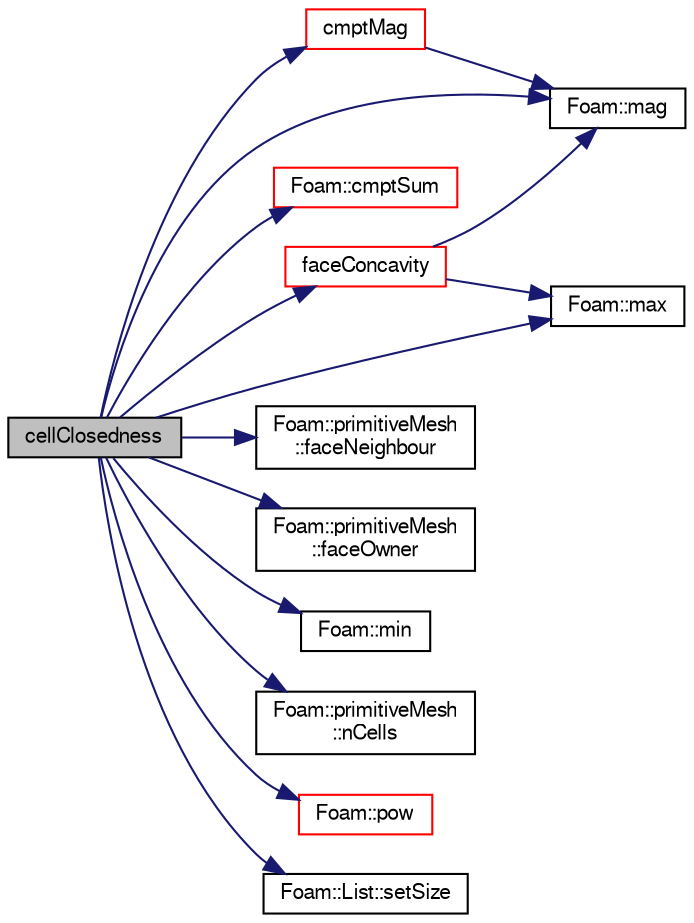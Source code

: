 digraph "cellClosedness"
{
  bgcolor="transparent";
  edge [fontname="FreeSans",fontsize="10",labelfontname="FreeSans",labelfontsize="10"];
  node [fontname="FreeSans",fontsize="10",shape=record];
  rankdir="LR";
  Node311 [label="cellClosedness",height=0.2,width=0.4,color="black", fillcolor="grey75", style="filled", fontcolor="black"];
  Node311 -> Node312 [color="midnightblue",fontsize="10",style="solid",fontname="FreeSans"];
  Node312 [label="cmptMag",height=0.2,width=0.4,color="red",URL="$a12539.html#a9180528922650a6b9a3b302e27e621b9"];
  Node312 -> Node335 [color="midnightblue",fontsize="10",style="solid",fontname="FreeSans"];
  Node335 [label="Foam::mag",height=0.2,width=0.4,color="black",URL="$a21124.html#a929da2a3fdcf3dacbbe0487d3a330dae"];
  Node311 -> Node352 [color="midnightblue",fontsize="10",style="solid",fontname="FreeSans"];
  Node352 [label="Foam::cmptSum",height=0.2,width=0.4,color="red",URL="$a21124.html#a856e2ab6c2bb530a1e314c9d4188f8f0"];
  Node311 -> Node356 [color="midnightblue",fontsize="10",style="solid",fontname="FreeSans"];
  Node356 [label="faceConcavity",height=0.2,width=0.4,color="red",URL="$a27534.html#a10cc791bf86b406e9f23f80b34b8bf8d",tooltip="Generate face concavity field. Returns per face the (sin of the) "];
  Node356 -> Node335 [color="midnightblue",fontsize="10",style="solid",fontname="FreeSans"];
  Node356 -> Node364 [color="midnightblue",fontsize="10",style="solid",fontname="FreeSans"];
  Node364 [label="Foam::max",height=0.2,width=0.4,color="black",URL="$a21124.html#ac993e906cf2774ae77e666bc24e81733"];
  Node311 -> Node375 [color="midnightblue",fontsize="10",style="solid",fontname="FreeSans"];
  Node375 [label="Foam::primitiveMesh\l::faceNeighbour",height=0.2,width=0.4,color="black",URL="$a27530.html#acd9489a2ac1ec02451fef1f415386694",tooltip="Face face-neighbour addressing. "];
  Node311 -> Node376 [color="midnightblue",fontsize="10",style="solid",fontname="FreeSans"];
  Node376 [label="Foam::primitiveMesh\l::faceOwner",height=0.2,width=0.4,color="black",URL="$a27530.html#a95a88187f795e30779aa3bac679d9bfc",tooltip="Face face-owner addresing. "];
  Node311 -> Node335 [color="midnightblue",fontsize="10",style="solid",fontname="FreeSans"];
  Node311 -> Node364 [color="midnightblue",fontsize="10",style="solid",fontname="FreeSans"];
  Node311 -> Node377 [color="midnightblue",fontsize="10",style="solid",fontname="FreeSans"];
  Node377 [label="Foam::min",height=0.2,width=0.4,color="black",URL="$a21124.html#a253e112ad2d56d96230ff39ea7f442dc"];
  Node311 -> Node368 [color="midnightblue",fontsize="10",style="solid",fontname="FreeSans"];
  Node368 [label="Foam::primitiveMesh\l::nCells",height=0.2,width=0.4,color="black",URL="$a27530.html#a13b94bdb0926552bf78ad5210a73a3d5"];
  Node311 -> Node324 [color="midnightblue",fontsize="10",style="solid",fontname="FreeSans"];
  Node324 [label="Foam::pow",height=0.2,width=0.4,color="red",URL="$a21124.html#a7500c8e9d27a442adc75e287de074c7c"];
  Node311 -> Node378 [color="midnightblue",fontsize="10",style="solid",fontname="FreeSans"];
  Node378 [label="Foam::List::setSize",height=0.2,width=0.4,color="black",URL="$a25694.html#aedb985ffeaf1bdbfeccc2a8730405703",tooltip="Reset size of List. "];
}
